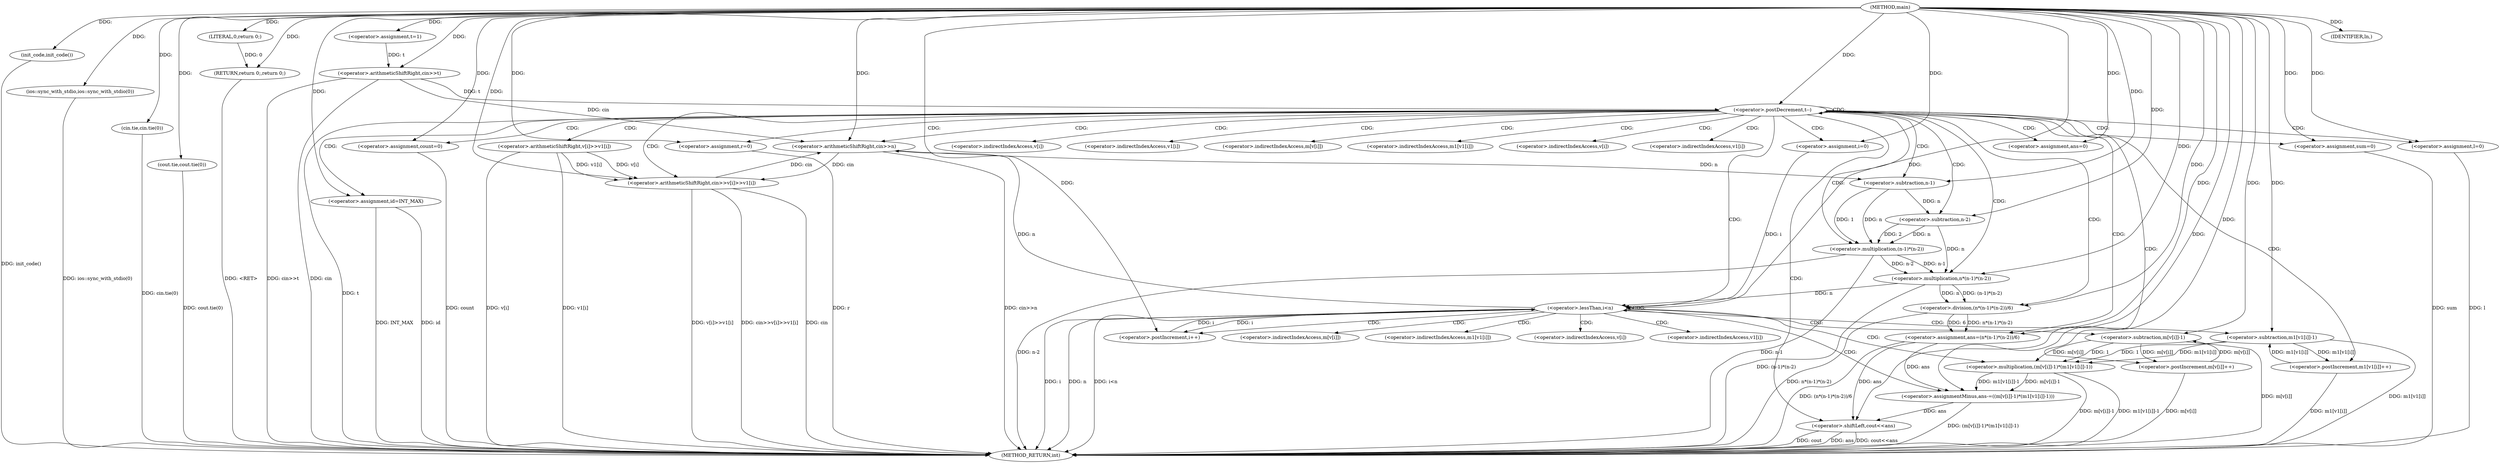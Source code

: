 digraph "main" {  
"1000373" [label = "(METHOD,main)" ]
"1000501" [label = "(METHOD_RETURN,int)" ]
"1000375" [label = "(init_code,init_code())" ]
"1000376" [label = "(ios::sync_with_stdio,ios::sync_with_stdio(0))" ]
"1000378" [label = "(cin.tie,cin.tie(0))" ]
"1000380" [label = "(cout.tie,cout.tie(0))" ]
"1000383" [label = "(<operator>.assignment,t=1)" ]
"1000386" [label = "(<operator>.arithmeticShiftRight,cin>>t)" ]
"1000499" [label = "(RETURN,return 0;,return 0;)" ]
"1000390" [label = "(<operator>.postDecrement,t--)" ]
"1000500" [label = "(LITERAL,0,return 0;)" ]
"1000398" [label = "(<operator>.assignment,r=0)" ]
"1000402" [label = "(<operator>.assignment,count=0)" ]
"1000406" [label = "(<operator>.assignment,l=0)" ]
"1000411" [label = "(<operator>.assignment,id=INT_MAX)" ]
"1000415" [label = "(<operator>.assignment,sum=0)" ]
"1000419" [label = "(<operator>.assignment,ans=0)" ]
"1000424" [label = "(<operator>.arithmeticShiftRight,cin>>n)" ]
"1000454" [label = "(<operator>.assignment,ans=(n*(n-1)*(n-2))/6)" ]
"1000495" [label = "(<operator>.shiftLeft,cout<<ans)" ]
"1000498" [label = "(IDENTIFIER,ln,)" ]
"1000432" [label = "(<operator>.arithmeticShiftRight,cin>>v[i]>>v1[i])" ]
"1000469" [label = "(<operator>.assignment,i=0)" ]
"1000472" [label = "(<operator>.lessThan,i<n)" ]
"1000475" [label = "(<operator>.postIncrement,i++)" ]
"1000442" [label = "(<operator>.postIncrement,m[v[i]]++)" ]
"1000448" [label = "(<operator>.postIncrement,m1[v1[i]]++)" ]
"1000456" [label = "(<operator>.division,(n*(n-1)*(n-2))/6)" ]
"1000478" [label = "(<operator>.assignmentMinus,ans-=((m[v[i]]-1)*(m1[v1[i]]-1)))" ]
"1000434" [label = "(<operator>.arithmeticShiftRight,v[i]>>v1[i])" ]
"1000457" [label = "(<operator>.multiplication,n*(n-1)*(n-2))" ]
"1000459" [label = "(<operator>.multiplication,(n-1)*(n-2))" ]
"1000480" [label = "(<operator>.multiplication,(m[v[i]]-1)*(m1[v1[i]]-1))" ]
"1000460" [label = "(<operator>.subtraction,n-1)" ]
"1000463" [label = "(<operator>.subtraction,n-2)" ]
"1000481" [label = "(<operator>.subtraction,m[v[i]]-1)" ]
"1000488" [label = "(<operator>.subtraction,m1[v1[i]]-1)" ]
"1000435" [label = "(<operator>.indirectIndexAccess,v[i])" ]
"1000438" [label = "(<operator>.indirectIndexAccess,v1[i])" ]
"1000443" [label = "(<operator>.indirectIndexAccess,m[v[i]])" ]
"1000449" [label = "(<operator>.indirectIndexAccess,m1[v1[i]])" ]
"1000445" [label = "(<operator>.indirectIndexAccess,v[i])" ]
"1000451" [label = "(<operator>.indirectIndexAccess,v1[i])" ]
"1000482" [label = "(<operator>.indirectIndexAccess,m[v[i]])" ]
"1000489" [label = "(<operator>.indirectIndexAccess,m1[v1[i]])" ]
"1000484" [label = "(<operator>.indirectIndexAccess,v[i])" ]
"1000491" [label = "(<operator>.indirectIndexAccess,v1[i])" ]
  "1000499" -> "1000501"  [ label = "DDG: <RET>"] 
  "1000375" -> "1000501"  [ label = "DDG: init_code()"] 
  "1000376" -> "1000501"  [ label = "DDG: ios::sync_with_stdio(0)"] 
  "1000378" -> "1000501"  [ label = "DDG: cin.tie(0)"] 
  "1000380" -> "1000501"  [ label = "DDG: cout.tie(0)"] 
  "1000386" -> "1000501"  [ label = "DDG: cin"] 
  "1000386" -> "1000501"  [ label = "DDG: cin>>t"] 
  "1000390" -> "1000501"  [ label = "DDG: t"] 
  "1000398" -> "1000501"  [ label = "DDG: r"] 
  "1000402" -> "1000501"  [ label = "DDG: count"] 
  "1000406" -> "1000501"  [ label = "DDG: l"] 
  "1000411" -> "1000501"  [ label = "DDG: id"] 
  "1000415" -> "1000501"  [ label = "DDG: sum"] 
  "1000424" -> "1000501"  [ label = "DDG: cin>>n"] 
  "1000432" -> "1000501"  [ label = "DDG: cin"] 
  "1000434" -> "1000501"  [ label = "DDG: v[i]"] 
  "1000434" -> "1000501"  [ label = "DDG: v1[i]"] 
  "1000432" -> "1000501"  [ label = "DDG: v[i]>>v1[i]"] 
  "1000432" -> "1000501"  [ label = "DDG: cin>>v[i]>>v1[i]"] 
  "1000442" -> "1000501"  [ label = "DDG: m[v[i]]"] 
  "1000448" -> "1000501"  [ label = "DDG: m1[v1[i]]"] 
  "1000459" -> "1000501"  [ label = "DDG: n-1"] 
  "1000459" -> "1000501"  [ label = "DDG: n-2"] 
  "1000457" -> "1000501"  [ label = "DDG: (n-1)*(n-2)"] 
  "1000456" -> "1000501"  [ label = "DDG: n*(n-1)*(n-2)"] 
  "1000454" -> "1000501"  [ label = "DDG: (n*(n-1)*(n-2))/6"] 
  "1000472" -> "1000501"  [ label = "DDG: i"] 
  "1000472" -> "1000501"  [ label = "DDG: n"] 
  "1000472" -> "1000501"  [ label = "DDG: i<n"] 
  "1000495" -> "1000501"  [ label = "DDG: ans"] 
  "1000495" -> "1000501"  [ label = "DDG: cout<<ans"] 
  "1000481" -> "1000501"  [ label = "DDG: m[v[i]]"] 
  "1000480" -> "1000501"  [ label = "DDG: m[v[i]]-1"] 
  "1000488" -> "1000501"  [ label = "DDG: m1[v1[i]]"] 
  "1000480" -> "1000501"  [ label = "DDG: m1[v1[i]]-1"] 
  "1000478" -> "1000501"  [ label = "DDG: (m[v[i]]-1)*(m1[v1[i]]-1)"] 
  "1000411" -> "1000501"  [ label = "DDG: INT_MAX"] 
  "1000495" -> "1000501"  [ label = "DDG: cout"] 
  "1000373" -> "1000375"  [ label = "DDG: "] 
  "1000373" -> "1000383"  [ label = "DDG: "] 
  "1000500" -> "1000499"  [ label = "DDG: 0"] 
  "1000373" -> "1000499"  [ label = "DDG: "] 
  "1000373" -> "1000376"  [ label = "DDG: "] 
  "1000373" -> "1000378"  [ label = "DDG: "] 
  "1000373" -> "1000380"  [ label = "DDG: "] 
  "1000373" -> "1000386"  [ label = "DDG: "] 
  "1000383" -> "1000386"  [ label = "DDG: t"] 
  "1000373" -> "1000500"  [ label = "DDG: "] 
  "1000386" -> "1000390"  [ label = "DDG: t"] 
  "1000373" -> "1000390"  [ label = "DDG: "] 
  "1000373" -> "1000398"  [ label = "DDG: "] 
  "1000373" -> "1000402"  [ label = "DDG: "] 
  "1000373" -> "1000406"  [ label = "DDG: "] 
  "1000373" -> "1000411"  [ label = "DDG: "] 
  "1000373" -> "1000415"  [ label = "DDG: "] 
  "1000373" -> "1000419"  [ label = "DDG: "] 
  "1000456" -> "1000454"  [ label = "DDG: n*(n-1)*(n-2)"] 
  "1000456" -> "1000454"  [ label = "DDG: 6"] 
  "1000373" -> "1000498"  [ label = "DDG: "] 
  "1000386" -> "1000424"  [ label = "DDG: cin"] 
  "1000432" -> "1000424"  [ label = "DDG: cin"] 
  "1000373" -> "1000424"  [ label = "DDG: "] 
  "1000472" -> "1000424"  [ label = "DDG: n"] 
  "1000373" -> "1000454"  [ label = "DDG: "] 
  "1000373" -> "1000469"  [ label = "DDG: "] 
  "1000373" -> "1000495"  [ label = "DDG: "] 
  "1000454" -> "1000495"  [ label = "DDG: ans"] 
  "1000478" -> "1000495"  [ label = "DDG: ans"] 
  "1000424" -> "1000432"  [ label = "DDG: cin"] 
  "1000373" -> "1000432"  [ label = "DDG: "] 
  "1000434" -> "1000432"  [ label = "DDG: v[i]"] 
  "1000434" -> "1000432"  [ label = "DDG: v1[i]"] 
  "1000457" -> "1000456"  [ label = "DDG: n"] 
  "1000457" -> "1000456"  [ label = "DDG: (n-1)*(n-2)"] 
  "1000373" -> "1000456"  [ label = "DDG: "] 
  "1000469" -> "1000472"  [ label = "DDG: i"] 
  "1000475" -> "1000472"  [ label = "DDG: i"] 
  "1000373" -> "1000472"  [ label = "DDG: "] 
  "1000457" -> "1000472"  [ label = "DDG: n"] 
  "1000472" -> "1000475"  [ label = "DDG: i"] 
  "1000373" -> "1000475"  [ label = "DDG: "] 
  "1000480" -> "1000478"  [ label = "DDG: m[v[i]]-1"] 
  "1000480" -> "1000478"  [ label = "DDG: m1[v1[i]]-1"] 
  "1000481" -> "1000442"  [ label = "DDG: m[v[i]]"] 
  "1000488" -> "1000448"  [ label = "DDG: m1[v1[i]]"] 
  "1000463" -> "1000457"  [ label = "DDG: n"] 
  "1000373" -> "1000457"  [ label = "DDG: "] 
  "1000459" -> "1000457"  [ label = "DDG: n-2"] 
  "1000459" -> "1000457"  [ label = "DDG: n-1"] 
  "1000454" -> "1000478"  [ label = "DDG: ans"] 
  "1000373" -> "1000478"  [ label = "DDG: "] 
  "1000460" -> "1000459"  [ label = "DDG: 1"] 
  "1000460" -> "1000459"  [ label = "DDG: n"] 
  "1000463" -> "1000459"  [ label = "DDG: n"] 
  "1000463" -> "1000459"  [ label = "DDG: 2"] 
  "1000481" -> "1000480"  [ label = "DDG: m[v[i]]"] 
  "1000481" -> "1000480"  [ label = "DDG: 1"] 
  "1000488" -> "1000480"  [ label = "DDG: 1"] 
  "1000488" -> "1000480"  [ label = "DDG: m1[v1[i]]"] 
  "1000424" -> "1000460"  [ label = "DDG: n"] 
  "1000373" -> "1000460"  [ label = "DDG: "] 
  "1000460" -> "1000463"  [ label = "DDG: n"] 
  "1000373" -> "1000463"  [ label = "DDG: "] 
  "1000442" -> "1000481"  [ label = "DDG: m[v[i]]"] 
  "1000373" -> "1000481"  [ label = "DDG: "] 
  "1000448" -> "1000488"  [ label = "DDG: m1[v1[i]]"] 
  "1000373" -> "1000488"  [ label = "DDG: "] 
  "1000390" -> "1000456"  [ label = "CDG: "] 
  "1000390" -> "1000419"  [ label = "CDG: "] 
  "1000390" -> "1000443"  [ label = "CDG: "] 
  "1000390" -> "1000406"  [ label = "CDG: "] 
  "1000390" -> "1000438"  [ label = "CDG: "] 
  "1000390" -> "1000415"  [ label = "CDG: "] 
  "1000390" -> "1000448"  [ label = "CDG: "] 
  "1000390" -> "1000432"  [ label = "CDG: "] 
  "1000390" -> "1000495"  [ label = "CDG: "] 
  "1000390" -> "1000463"  [ label = "CDG: "] 
  "1000390" -> "1000457"  [ label = "CDG: "] 
  "1000390" -> "1000451"  [ label = "CDG: "] 
  "1000390" -> "1000459"  [ label = "CDG: "] 
  "1000390" -> "1000435"  [ label = "CDG: "] 
  "1000390" -> "1000469"  [ label = "CDG: "] 
  "1000390" -> "1000445"  [ label = "CDG: "] 
  "1000390" -> "1000424"  [ label = "CDG: "] 
  "1000390" -> "1000454"  [ label = "CDG: "] 
  "1000390" -> "1000398"  [ label = "CDG: "] 
  "1000390" -> "1000460"  [ label = "CDG: "] 
  "1000390" -> "1000390"  [ label = "CDG: "] 
  "1000390" -> "1000402"  [ label = "CDG: "] 
  "1000390" -> "1000449"  [ label = "CDG: "] 
  "1000390" -> "1000472"  [ label = "CDG: "] 
  "1000390" -> "1000434"  [ label = "CDG: "] 
  "1000390" -> "1000411"  [ label = "CDG: "] 
  "1000390" -> "1000442"  [ label = "CDG: "] 
  "1000472" -> "1000491"  [ label = "CDG: "] 
  "1000472" -> "1000488"  [ label = "CDG: "] 
  "1000472" -> "1000478"  [ label = "CDG: "] 
  "1000472" -> "1000482"  [ label = "CDG: "] 
  "1000472" -> "1000484"  [ label = "CDG: "] 
  "1000472" -> "1000472"  [ label = "CDG: "] 
  "1000472" -> "1000481"  [ label = "CDG: "] 
  "1000472" -> "1000475"  [ label = "CDG: "] 
  "1000472" -> "1000489"  [ label = "CDG: "] 
  "1000472" -> "1000480"  [ label = "CDG: "] 
}
